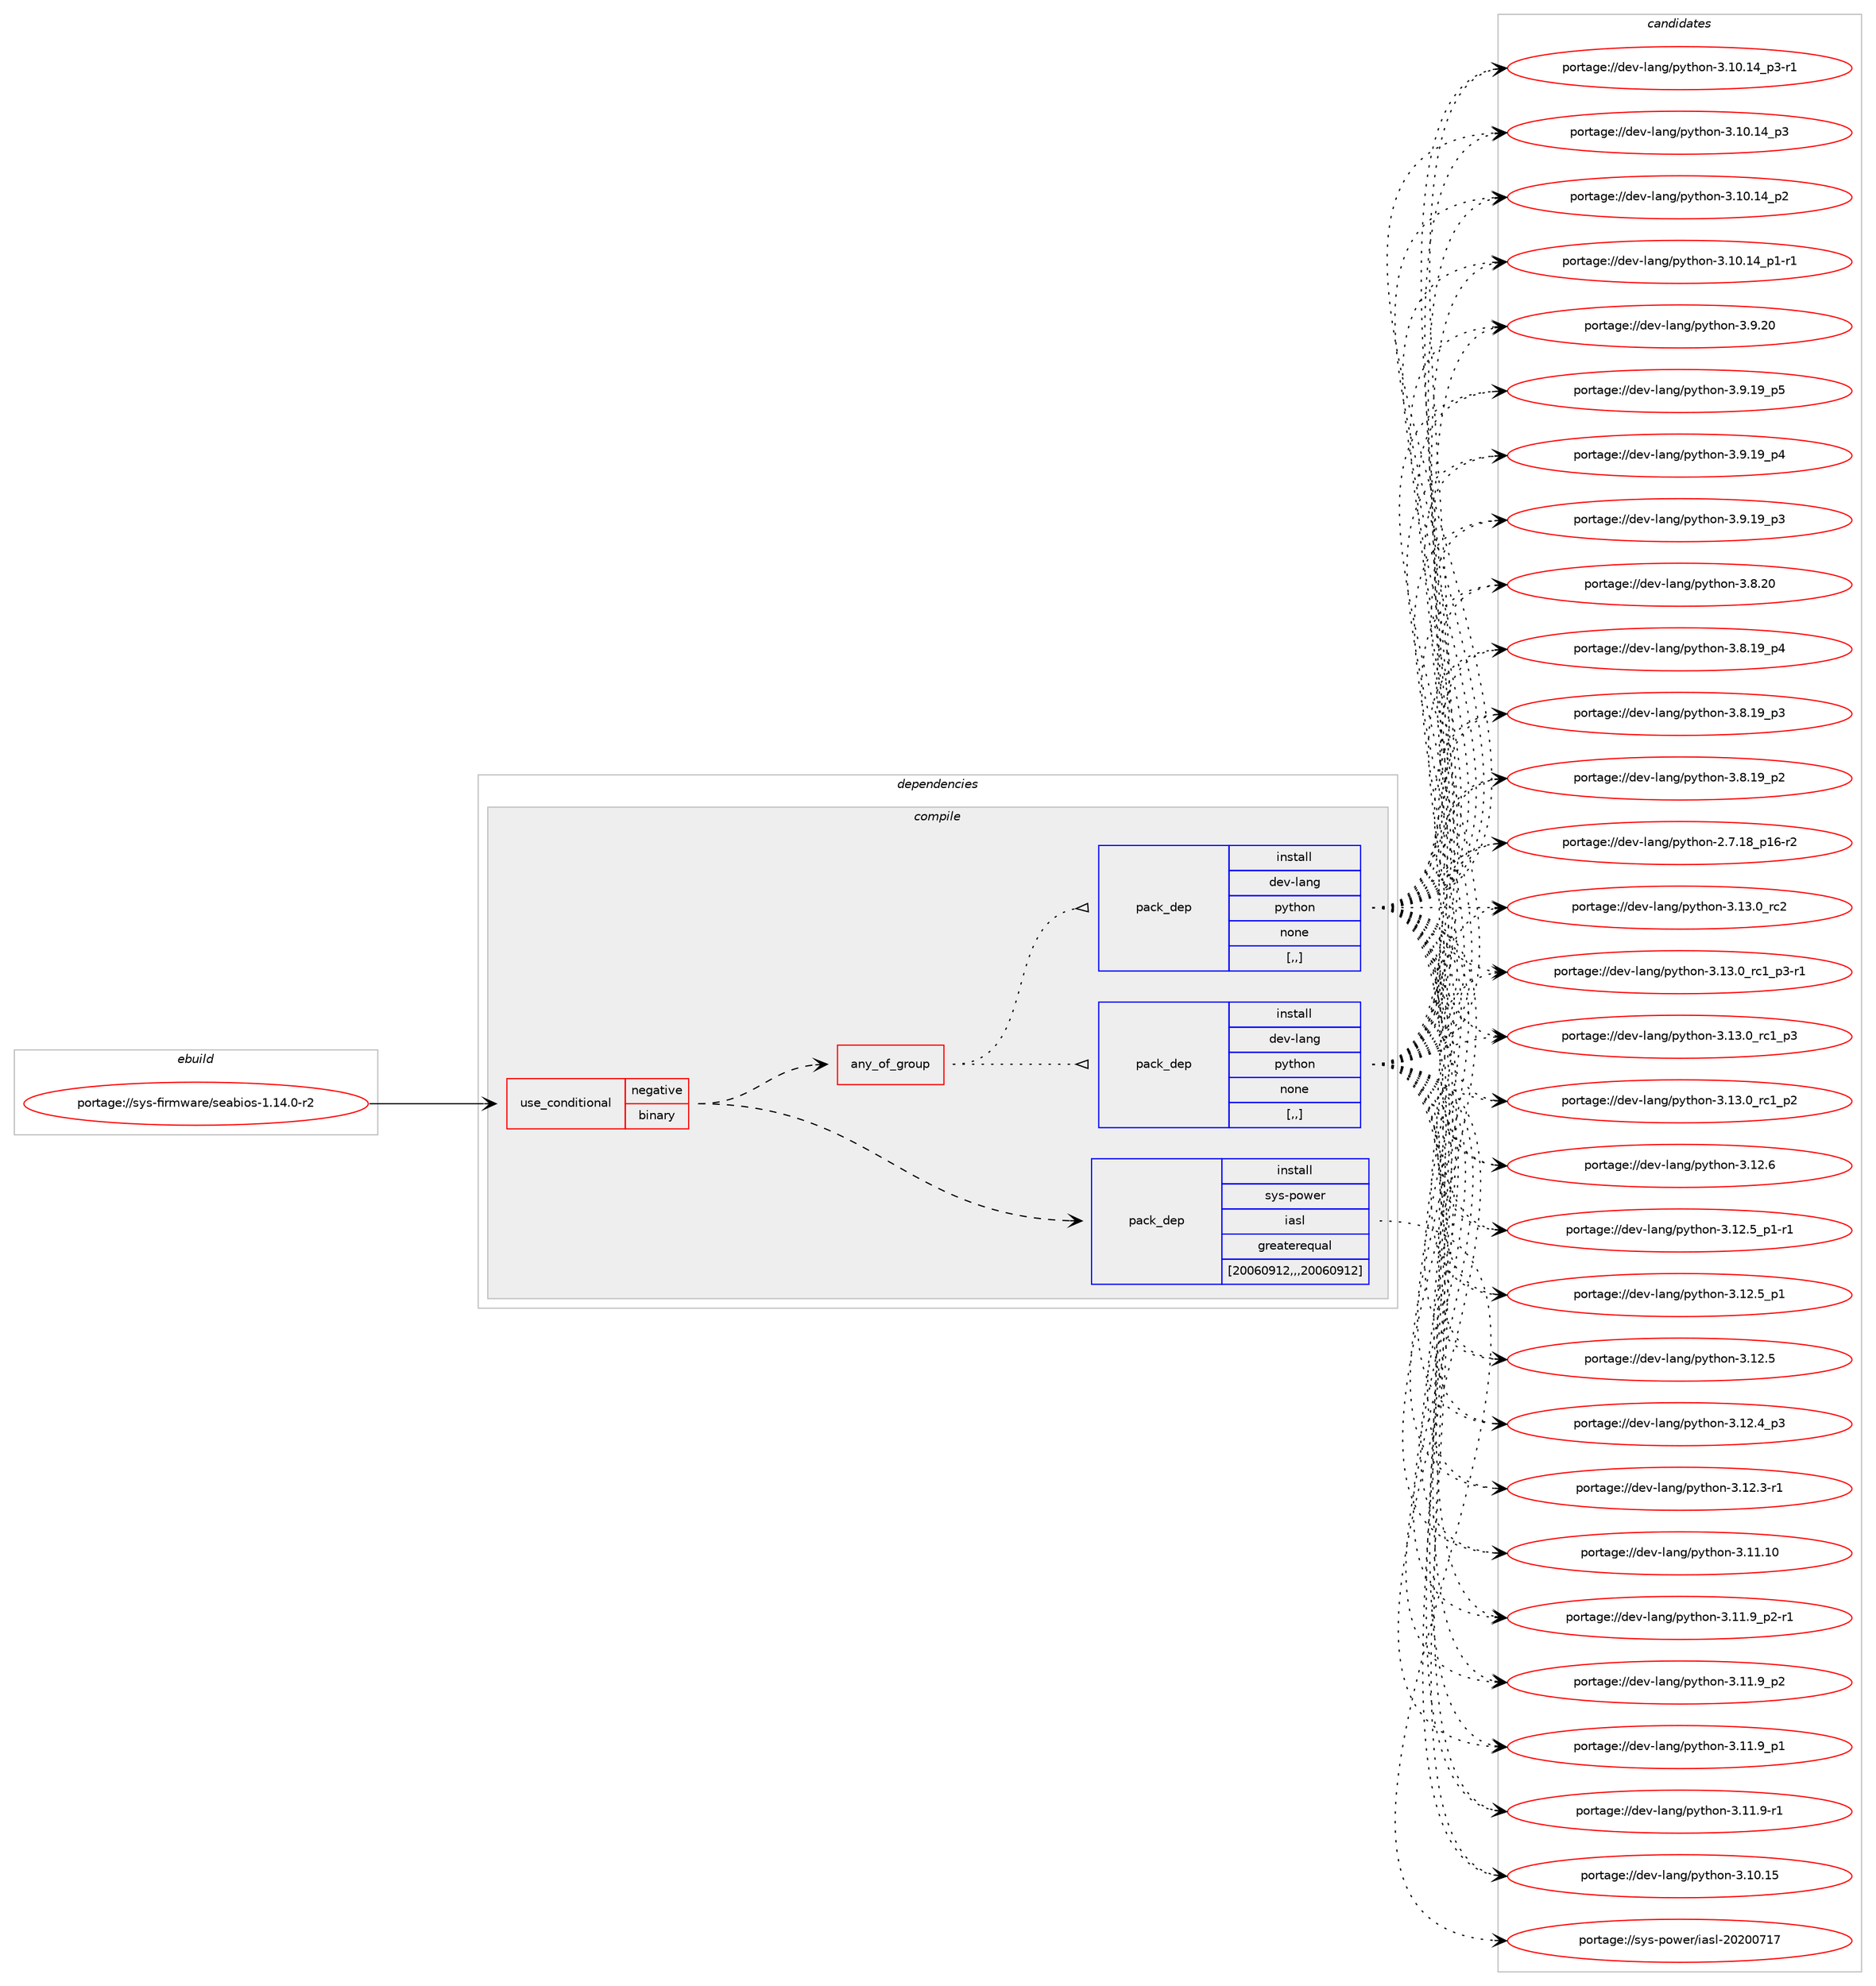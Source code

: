 digraph prolog {

# *************
# Graph options
# *************

newrank=true;
concentrate=true;
compound=true;
graph [rankdir=LR,fontname=Helvetica,fontsize=10,ranksep=1.5];#, ranksep=2.5, nodesep=0.2];
edge  [arrowhead=vee];
node  [fontname=Helvetica,fontsize=10];

# **********
# The ebuild
# **********

subgraph cluster_leftcol {
color=gray;
label=<<i>ebuild</i>>;
id [label="portage://sys-firmware/seabios-1.14.0-r2", color=red, width=4, href="../sys-firmware/seabios-1.14.0-r2.svg"];
}

# ****************
# The dependencies
# ****************

subgraph cluster_midcol {
color=gray;
label=<<i>dependencies</i>>;
subgraph cluster_compile {
fillcolor="#eeeeee";
style=filled;
label=<<i>compile</i>>;
subgraph cond9686 {
dependency25835 [label=<<TABLE BORDER="0" CELLBORDER="1" CELLSPACING="0" CELLPADDING="4"><TR><TD ROWSPAN="3" CELLPADDING="10">use_conditional</TD></TR><TR><TD>negative</TD></TR><TR><TD>binary</TD></TR></TABLE>>, shape=none, color=red];
subgraph pack16069 {
dependency25836 [label=<<TABLE BORDER="0" CELLBORDER="1" CELLSPACING="0" CELLPADDING="4" WIDTH="220"><TR><TD ROWSPAN="6" CELLPADDING="30">pack_dep</TD></TR><TR><TD WIDTH="110">install</TD></TR><TR><TD>sys-power</TD></TR><TR><TD>iasl</TD></TR><TR><TD>greaterequal</TD></TR><TR><TD>[20060912,,,20060912]</TD></TR></TABLE>>, shape=none, color=blue];
}
dependency25835:e -> dependency25836:w [weight=20,style="dashed",arrowhead="vee"];
subgraph any70 {
dependency25837 [label=<<TABLE BORDER="0" CELLBORDER="1" CELLSPACING="0" CELLPADDING="4"><TR><TD CELLPADDING="10">any_of_group</TD></TR></TABLE>>, shape=none, color=red];subgraph pack16070 {
dependency25838 [label=<<TABLE BORDER="0" CELLBORDER="1" CELLSPACING="0" CELLPADDING="4" WIDTH="220"><TR><TD ROWSPAN="6" CELLPADDING="30">pack_dep</TD></TR><TR><TD WIDTH="110">install</TD></TR><TR><TD>dev-lang</TD></TR><TR><TD>python</TD></TR><TR><TD>none</TD></TR><TR><TD>[,,]</TD></TR></TABLE>>, shape=none, color=blue];
}
dependency25837:e -> dependency25838:w [weight=20,style="dotted",arrowhead="oinv"];
subgraph pack16071 {
dependency25839 [label=<<TABLE BORDER="0" CELLBORDER="1" CELLSPACING="0" CELLPADDING="4" WIDTH="220"><TR><TD ROWSPAN="6" CELLPADDING="30">pack_dep</TD></TR><TR><TD WIDTH="110">install</TD></TR><TR><TD>dev-lang</TD></TR><TR><TD>python</TD></TR><TR><TD>none</TD></TR><TR><TD>[,,]</TD></TR></TABLE>>, shape=none, color=blue];
}
dependency25837:e -> dependency25839:w [weight=20,style="dotted",arrowhead="oinv"];
}
dependency25835:e -> dependency25837:w [weight=20,style="dashed",arrowhead="vee"];
}
id:e -> dependency25835:w [weight=20,style="solid",arrowhead="vee"];
}
subgraph cluster_compileandrun {
fillcolor="#eeeeee";
style=filled;
label=<<i>compile and run</i>>;
}
subgraph cluster_run {
fillcolor="#eeeeee";
style=filled;
label=<<i>run</i>>;
}
}

# **************
# The candidates
# **************

subgraph cluster_choices {
rank=same;
color=gray;
label=<<i>candidates</i>>;

subgraph choice16069 {
color=black;
nodesep=1;
choice115121115451121111191011144710597115108455048504848554955 [label="portage://sys-power/iasl-20200717", color=red, width=4,href="../sys-power/iasl-20200717.svg"];
dependency25836:e -> choice115121115451121111191011144710597115108455048504848554955:w [style=dotted,weight="100"];
}
subgraph choice16070 {
color=black;
nodesep=1;
choice10010111845108971101034711212111610411111045514649514648951149950 [label="portage://dev-lang/python-3.13.0_rc2", color=red, width=4,href="../dev-lang/python-3.13.0_rc2.svg"];
choice1001011184510897110103471121211161041111104551464951464895114994995112514511449 [label="portage://dev-lang/python-3.13.0_rc1_p3-r1", color=red, width=4,href="../dev-lang/python-3.13.0_rc1_p3-r1.svg"];
choice100101118451089711010347112121116104111110455146495146489511499499511251 [label="portage://dev-lang/python-3.13.0_rc1_p3", color=red, width=4,href="../dev-lang/python-3.13.0_rc1_p3.svg"];
choice100101118451089711010347112121116104111110455146495146489511499499511250 [label="portage://dev-lang/python-3.13.0_rc1_p2", color=red, width=4,href="../dev-lang/python-3.13.0_rc1_p2.svg"];
choice10010111845108971101034711212111610411111045514649504654 [label="portage://dev-lang/python-3.12.6", color=red, width=4,href="../dev-lang/python-3.12.6.svg"];
choice1001011184510897110103471121211161041111104551464950465395112494511449 [label="portage://dev-lang/python-3.12.5_p1-r1", color=red, width=4,href="../dev-lang/python-3.12.5_p1-r1.svg"];
choice100101118451089711010347112121116104111110455146495046539511249 [label="portage://dev-lang/python-3.12.5_p1", color=red, width=4,href="../dev-lang/python-3.12.5_p1.svg"];
choice10010111845108971101034711212111610411111045514649504653 [label="portage://dev-lang/python-3.12.5", color=red, width=4,href="../dev-lang/python-3.12.5.svg"];
choice100101118451089711010347112121116104111110455146495046529511251 [label="portage://dev-lang/python-3.12.4_p3", color=red, width=4,href="../dev-lang/python-3.12.4_p3.svg"];
choice100101118451089711010347112121116104111110455146495046514511449 [label="portage://dev-lang/python-3.12.3-r1", color=red, width=4,href="../dev-lang/python-3.12.3-r1.svg"];
choice1001011184510897110103471121211161041111104551464949464948 [label="portage://dev-lang/python-3.11.10", color=red, width=4,href="../dev-lang/python-3.11.10.svg"];
choice1001011184510897110103471121211161041111104551464949465795112504511449 [label="portage://dev-lang/python-3.11.9_p2-r1", color=red, width=4,href="../dev-lang/python-3.11.9_p2-r1.svg"];
choice100101118451089711010347112121116104111110455146494946579511250 [label="portage://dev-lang/python-3.11.9_p2", color=red, width=4,href="../dev-lang/python-3.11.9_p2.svg"];
choice100101118451089711010347112121116104111110455146494946579511249 [label="portage://dev-lang/python-3.11.9_p1", color=red, width=4,href="../dev-lang/python-3.11.9_p1.svg"];
choice100101118451089711010347112121116104111110455146494946574511449 [label="portage://dev-lang/python-3.11.9-r1", color=red, width=4,href="../dev-lang/python-3.11.9-r1.svg"];
choice1001011184510897110103471121211161041111104551464948464953 [label="portage://dev-lang/python-3.10.15", color=red, width=4,href="../dev-lang/python-3.10.15.svg"];
choice100101118451089711010347112121116104111110455146494846495295112514511449 [label="portage://dev-lang/python-3.10.14_p3-r1", color=red, width=4,href="../dev-lang/python-3.10.14_p3-r1.svg"];
choice10010111845108971101034711212111610411111045514649484649529511251 [label="portage://dev-lang/python-3.10.14_p3", color=red, width=4,href="../dev-lang/python-3.10.14_p3.svg"];
choice10010111845108971101034711212111610411111045514649484649529511250 [label="portage://dev-lang/python-3.10.14_p2", color=red, width=4,href="../dev-lang/python-3.10.14_p2.svg"];
choice100101118451089711010347112121116104111110455146494846495295112494511449 [label="portage://dev-lang/python-3.10.14_p1-r1", color=red, width=4,href="../dev-lang/python-3.10.14_p1-r1.svg"];
choice10010111845108971101034711212111610411111045514657465048 [label="portage://dev-lang/python-3.9.20", color=red, width=4,href="../dev-lang/python-3.9.20.svg"];
choice100101118451089711010347112121116104111110455146574649579511253 [label="portage://dev-lang/python-3.9.19_p5", color=red, width=4,href="../dev-lang/python-3.9.19_p5.svg"];
choice100101118451089711010347112121116104111110455146574649579511252 [label="portage://dev-lang/python-3.9.19_p4", color=red, width=4,href="../dev-lang/python-3.9.19_p4.svg"];
choice100101118451089711010347112121116104111110455146574649579511251 [label="portage://dev-lang/python-3.9.19_p3", color=red, width=4,href="../dev-lang/python-3.9.19_p3.svg"];
choice10010111845108971101034711212111610411111045514656465048 [label="portage://dev-lang/python-3.8.20", color=red, width=4,href="../dev-lang/python-3.8.20.svg"];
choice100101118451089711010347112121116104111110455146564649579511252 [label="portage://dev-lang/python-3.8.19_p4", color=red, width=4,href="../dev-lang/python-3.8.19_p4.svg"];
choice100101118451089711010347112121116104111110455146564649579511251 [label="portage://dev-lang/python-3.8.19_p3", color=red, width=4,href="../dev-lang/python-3.8.19_p3.svg"];
choice100101118451089711010347112121116104111110455146564649579511250 [label="portage://dev-lang/python-3.8.19_p2", color=red, width=4,href="../dev-lang/python-3.8.19_p2.svg"];
choice100101118451089711010347112121116104111110455046554649569511249544511450 [label="portage://dev-lang/python-2.7.18_p16-r2", color=red, width=4,href="../dev-lang/python-2.7.18_p16-r2.svg"];
dependency25838:e -> choice10010111845108971101034711212111610411111045514649514648951149950:w [style=dotted,weight="100"];
dependency25838:e -> choice1001011184510897110103471121211161041111104551464951464895114994995112514511449:w [style=dotted,weight="100"];
dependency25838:e -> choice100101118451089711010347112121116104111110455146495146489511499499511251:w [style=dotted,weight="100"];
dependency25838:e -> choice100101118451089711010347112121116104111110455146495146489511499499511250:w [style=dotted,weight="100"];
dependency25838:e -> choice10010111845108971101034711212111610411111045514649504654:w [style=dotted,weight="100"];
dependency25838:e -> choice1001011184510897110103471121211161041111104551464950465395112494511449:w [style=dotted,weight="100"];
dependency25838:e -> choice100101118451089711010347112121116104111110455146495046539511249:w [style=dotted,weight="100"];
dependency25838:e -> choice10010111845108971101034711212111610411111045514649504653:w [style=dotted,weight="100"];
dependency25838:e -> choice100101118451089711010347112121116104111110455146495046529511251:w [style=dotted,weight="100"];
dependency25838:e -> choice100101118451089711010347112121116104111110455146495046514511449:w [style=dotted,weight="100"];
dependency25838:e -> choice1001011184510897110103471121211161041111104551464949464948:w [style=dotted,weight="100"];
dependency25838:e -> choice1001011184510897110103471121211161041111104551464949465795112504511449:w [style=dotted,weight="100"];
dependency25838:e -> choice100101118451089711010347112121116104111110455146494946579511250:w [style=dotted,weight="100"];
dependency25838:e -> choice100101118451089711010347112121116104111110455146494946579511249:w [style=dotted,weight="100"];
dependency25838:e -> choice100101118451089711010347112121116104111110455146494946574511449:w [style=dotted,weight="100"];
dependency25838:e -> choice1001011184510897110103471121211161041111104551464948464953:w [style=dotted,weight="100"];
dependency25838:e -> choice100101118451089711010347112121116104111110455146494846495295112514511449:w [style=dotted,weight="100"];
dependency25838:e -> choice10010111845108971101034711212111610411111045514649484649529511251:w [style=dotted,weight="100"];
dependency25838:e -> choice10010111845108971101034711212111610411111045514649484649529511250:w [style=dotted,weight="100"];
dependency25838:e -> choice100101118451089711010347112121116104111110455146494846495295112494511449:w [style=dotted,weight="100"];
dependency25838:e -> choice10010111845108971101034711212111610411111045514657465048:w [style=dotted,weight="100"];
dependency25838:e -> choice100101118451089711010347112121116104111110455146574649579511253:w [style=dotted,weight="100"];
dependency25838:e -> choice100101118451089711010347112121116104111110455146574649579511252:w [style=dotted,weight="100"];
dependency25838:e -> choice100101118451089711010347112121116104111110455146574649579511251:w [style=dotted,weight="100"];
dependency25838:e -> choice10010111845108971101034711212111610411111045514656465048:w [style=dotted,weight="100"];
dependency25838:e -> choice100101118451089711010347112121116104111110455146564649579511252:w [style=dotted,weight="100"];
dependency25838:e -> choice100101118451089711010347112121116104111110455146564649579511251:w [style=dotted,weight="100"];
dependency25838:e -> choice100101118451089711010347112121116104111110455146564649579511250:w [style=dotted,weight="100"];
dependency25838:e -> choice100101118451089711010347112121116104111110455046554649569511249544511450:w [style=dotted,weight="100"];
}
subgraph choice16071 {
color=black;
nodesep=1;
choice10010111845108971101034711212111610411111045514649514648951149950 [label="portage://dev-lang/python-3.13.0_rc2", color=red, width=4,href="../dev-lang/python-3.13.0_rc2.svg"];
choice1001011184510897110103471121211161041111104551464951464895114994995112514511449 [label="portage://dev-lang/python-3.13.0_rc1_p3-r1", color=red, width=4,href="../dev-lang/python-3.13.0_rc1_p3-r1.svg"];
choice100101118451089711010347112121116104111110455146495146489511499499511251 [label="portage://dev-lang/python-3.13.0_rc1_p3", color=red, width=4,href="../dev-lang/python-3.13.0_rc1_p3.svg"];
choice100101118451089711010347112121116104111110455146495146489511499499511250 [label="portage://dev-lang/python-3.13.0_rc1_p2", color=red, width=4,href="../dev-lang/python-3.13.0_rc1_p2.svg"];
choice10010111845108971101034711212111610411111045514649504654 [label="portage://dev-lang/python-3.12.6", color=red, width=4,href="../dev-lang/python-3.12.6.svg"];
choice1001011184510897110103471121211161041111104551464950465395112494511449 [label="portage://dev-lang/python-3.12.5_p1-r1", color=red, width=4,href="../dev-lang/python-3.12.5_p1-r1.svg"];
choice100101118451089711010347112121116104111110455146495046539511249 [label="portage://dev-lang/python-3.12.5_p1", color=red, width=4,href="../dev-lang/python-3.12.5_p1.svg"];
choice10010111845108971101034711212111610411111045514649504653 [label="portage://dev-lang/python-3.12.5", color=red, width=4,href="../dev-lang/python-3.12.5.svg"];
choice100101118451089711010347112121116104111110455146495046529511251 [label="portage://dev-lang/python-3.12.4_p3", color=red, width=4,href="../dev-lang/python-3.12.4_p3.svg"];
choice100101118451089711010347112121116104111110455146495046514511449 [label="portage://dev-lang/python-3.12.3-r1", color=red, width=4,href="../dev-lang/python-3.12.3-r1.svg"];
choice1001011184510897110103471121211161041111104551464949464948 [label="portage://dev-lang/python-3.11.10", color=red, width=4,href="../dev-lang/python-3.11.10.svg"];
choice1001011184510897110103471121211161041111104551464949465795112504511449 [label="portage://dev-lang/python-3.11.9_p2-r1", color=red, width=4,href="../dev-lang/python-3.11.9_p2-r1.svg"];
choice100101118451089711010347112121116104111110455146494946579511250 [label="portage://dev-lang/python-3.11.9_p2", color=red, width=4,href="../dev-lang/python-3.11.9_p2.svg"];
choice100101118451089711010347112121116104111110455146494946579511249 [label="portage://dev-lang/python-3.11.9_p1", color=red, width=4,href="../dev-lang/python-3.11.9_p1.svg"];
choice100101118451089711010347112121116104111110455146494946574511449 [label="portage://dev-lang/python-3.11.9-r1", color=red, width=4,href="../dev-lang/python-3.11.9-r1.svg"];
choice1001011184510897110103471121211161041111104551464948464953 [label="portage://dev-lang/python-3.10.15", color=red, width=4,href="../dev-lang/python-3.10.15.svg"];
choice100101118451089711010347112121116104111110455146494846495295112514511449 [label="portage://dev-lang/python-3.10.14_p3-r1", color=red, width=4,href="../dev-lang/python-3.10.14_p3-r1.svg"];
choice10010111845108971101034711212111610411111045514649484649529511251 [label="portage://dev-lang/python-3.10.14_p3", color=red, width=4,href="../dev-lang/python-3.10.14_p3.svg"];
choice10010111845108971101034711212111610411111045514649484649529511250 [label="portage://dev-lang/python-3.10.14_p2", color=red, width=4,href="../dev-lang/python-3.10.14_p2.svg"];
choice100101118451089711010347112121116104111110455146494846495295112494511449 [label="portage://dev-lang/python-3.10.14_p1-r1", color=red, width=4,href="../dev-lang/python-3.10.14_p1-r1.svg"];
choice10010111845108971101034711212111610411111045514657465048 [label="portage://dev-lang/python-3.9.20", color=red, width=4,href="../dev-lang/python-3.9.20.svg"];
choice100101118451089711010347112121116104111110455146574649579511253 [label="portage://dev-lang/python-3.9.19_p5", color=red, width=4,href="../dev-lang/python-3.9.19_p5.svg"];
choice100101118451089711010347112121116104111110455146574649579511252 [label="portage://dev-lang/python-3.9.19_p4", color=red, width=4,href="../dev-lang/python-3.9.19_p4.svg"];
choice100101118451089711010347112121116104111110455146574649579511251 [label="portage://dev-lang/python-3.9.19_p3", color=red, width=4,href="../dev-lang/python-3.9.19_p3.svg"];
choice10010111845108971101034711212111610411111045514656465048 [label="portage://dev-lang/python-3.8.20", color=red, width=4,href="../dev-lang/python-3.8.20.svg"];
choice100101118451089711010347112121116104111110455146564649579511252 [label="portage://dev-lang/python-3.8.19_p4", color=red, width=4,href="../dev-lang/python-3.8.19_p4.svg"];
choice100101118451089711010347112121116104111110455146564649579511251 [label="portage://dev-lang/python-3.8.19_p3", color=red, width=4,href="../dev-lang/python-3.8.19_p3.svg"];
choice100101118451089711010347112121116104111110455146564649579511250 [label="portage://dev-lang/python-3.8.19_p2", color=red, width=4,href="../dev-lang/python-3.8.19_p2.svg"];
choice100101118451089711010347112121116104111110455046554649569511249544511450 [label="portage://dev-lang/python-2.7.18_p16-r2", color=red, width=4,href="../dev-lang/python-2.7.18_p16-r2.svg"];
dependency25839:e -> choice10010111845108971101034711212111610411111045514649514648951149950:w [style=dotted,weight="100"];
dependency25839:e -> choice1001011184510897110103471121211161041111104551464951464895114994995112514511449:w [style=dotted,weight="100"];
dependency25839:e -> choice100101118451089711010347112121116104111110455146495146489511499499511251:w [style=dotted,weight="100"];
dependency25839:e -> choice100101118451089711010347112121116104111110455146495146489511499499511250:w [style=dotted,weight="100"];
dependency25839:e -> choice10010111845108971101034711212111610411111045514649504654:w [style=dotted,weight="100"];
dependency25839:e -> choice1001011184510897110103471121211161041111104551464950465395112494511449:w [style=dotted,weight="100"];
dependency25839:e -> choice100101118451089711010347112121116104111110455146495046539511249:w [style=dotted,weight="100"];
dependency25839:e -> choice10010111845108971101034711212111610411111045514649504653:w [style=dotted,weight="100"];
dependency25839:e -> choice100101118451089711010347112121116104111110455146495046529511251:w [style=dotted,weight="100"];
dependency25839:e -> choice100101118451089711010347112121116104111110455146495046514511449:w [style=dotted,weight="100"];
dependency25839:e -> choice1001011184510897110103471121211161041111104551464949464948:w [style=dotted,weight="100"];
dependency25839:e -> choice1001011184510897110103471121211161041111104551464949465795112504511449:w [style=dotted,weight="100"];
dependency25839:e -> choice100101118451089711010347112121116104111110455146494946579511250:w [style=dotted,weight="100"];
dependency25839:e -> choice100101118451089711010347112121116104111110455146494946579511249:w [style=dotted,weight="100"];
dependency25839:e -> choice100101118451089711010347112121116104111110455146494946574511449:w [style=dotted,weight="100"];
dependency25839:e -> choice1001011184510897110103471121211161041111104551464948464953:w [style=dotted,weight="100"];
dependency25839:e -> choice100101118451089711010347112121116104111110455146494846495295112514511449:w [style=dotted,weight="100"];
dependency25839:e -> choice10010111845108971101034711212111610411111045514649484649529511251:w [style=dotted,weight="100"];
dependency25839:e -> choice10010111845108971101034711212111610411111045514649484649529511250:w [style=dotted,weight="100"];
dependency25839:e -> choice100101118451089711010347112121116104111110455146494846495295112494511449:w [style=dotted,weight="100"];
dependency25839:e -> choice10010111845108971101034711212111610411111045514657465048:w [style=dotted,weight="100"];
dependency25839:e -> choice100101118451089711010347112121116104111110455146574649579511253:w [style=dotted,weight="100"];
dependency25839:e -> choice100101118451089711010347112121116104111110455146574649579511252:w [style=dotted,weight="100"];
dependency25839:e -> choice100101118451089711010347112121116104111110455146574649579511251:w [style=dotted,weight="100"];
dependency25839:e -> choice10010111845108971101034711212111610411111045514656465048:w [style=dotted,weight="100"];
dependency25839:e -> choice100101118451089711010347112121116104111110455146564649579511252:w [style=dotted,weight="100"];
dependency25839:e -> choice100101118451089711010347112121116104111110455146564649579511251:w [style=dotted,weight="100"];
dependency25839:e -> choice100101118451089711010347112121116104111110455146564649579511250:w [style=dotted,weight="100"];
dependency25839:e -> choice100101118451089711010347112121116104111110455046554649569511249544511450:w [style=dotted,weight="100"];
}
}

}
